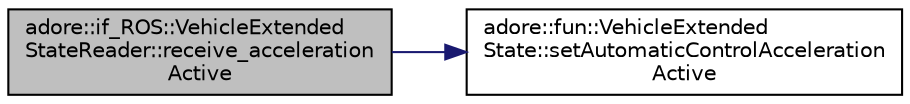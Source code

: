 digraph "adore::if_ROS::VehicleExtendedStateReader::receive_accelerationActive"
{
 // LATEX_PDF_SIZE
  edge [fontname="Helvetica",fontsize="10",labelfontname="Helvetica",labelfontsize="10"];
  node [fontname="Helvetica",fontsize="10",shape=record];
  rankdir="LR";
  Node1 [label="adore::if_ROS::VehicleExtended\lStateReader::receive_acceleration\lActive",height=0.2,width=0.4,color="black", fillcolor="grey75", style="filled", fontcolor="black",tooltip=" "];
  Node1 -> Node2 [color="midnightblue",fontsize="10",style="solid",fontname="Helvetica"];
  Node2 [label="adore::fun::VehicleExtended\lState::setAutomaticControlAcceleration\lActive",height=0.2,width=0.4,color="black", fillcolor="white", style="filled",URL="$classadore_1_1fun_1_1VehicleExtendedState.html#a59d71d80d70e4979524fd08ffa336924",tooltip=" "];
}
